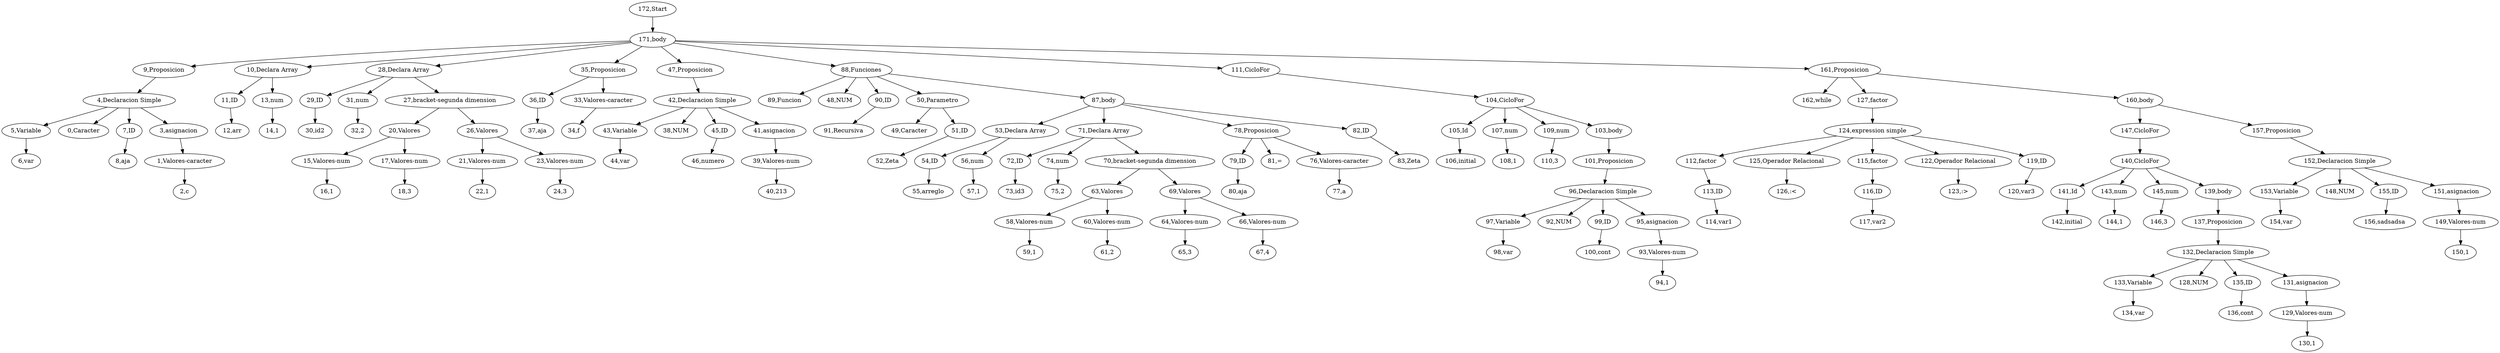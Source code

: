 digraph {
"172,Start" -> "171,body";
"171,body" -> "9,Proposicion";
"9,Proposicion" -> "4,Declaracion Simple";
"4,Declaracion Simple" -> "5,Variable";
"5,Variable" -> "6,var";
"4,Declaracion Simple" -> "0,Caracter";
"4,Declaracion Simple" -> "7,ID";
"7,ID" -> "8,aja";
"4,Declaracion Simple" -> "3,asignacion";
"3,asignacion" -> "1,Valores-caracter";
"1,Valores-caracter" -> "2,c";
"171,body" -> "10,Declara Array";
"10,Declara Array" -> "11,ID";
"11,ID" -> "12,arr";
"10,Declara Array" -> "13,num";
"13,num" -> "14,1";
"171,body" -> "28,Declara Array";
"28,Declara Array" -> "29,ID";
"29,ID" -> "30,id2";
"28,Declara Array" -> "31,num";
"31,num" -> "32,2";
"28,Declara Array" -> "27,bracket-segunda dimension";
"27,bracket-segunda dimension" -> "20,Valores";
"20,Valores" -> "15,Valores-num";
"15,Valores-num" -> "16,1";
"20,Valores" -> "17,Valores-num";
"17,Valores-num" -> "18,3";
"27,bracket-segunda dimension" -> "26,Valores";
"26,Valores" -> "21,Valores-num";
"21,Valores-num" -> "22,1";
"26,Valores" -> "23,Valores-num";
"23,Valores-num" -> "24,3";
"171,body" -> "35,Proposicion";
"35,Proposicion" -> "36,ID";
"36,ID" -> "37,aja";
"35,Proposicion" -> "33,Valores-caracter";
"33,Valores-caracter" -> "34,f";
"171,body" -> "47,Proposicion";
"47,Proposicion" -> "42,Declaracion Simple";
"42,Declaracion Simple" -> "43,Variable";
"43,Variable" -> "44,var";
"42,Declaracion Simple" -> "38,NUM";
"42,Declaracion Simple" -> "45,ID";
"45,ID" -> "46,numero";
"42,Declaracion Simple" -> "41,asignacion";
"41,asignacion" -> "39,Valores-num";
"39,Valores-num" -> "40,213";
"171,body" -> "88,Funciones";
"88,Funciones" -> "89,Funcion";
"88,Funciones" -> "48,NUM";
"88,Funciones" -> "90,ID";
"90,ID" -> "91,Recursiva";
"88,Funciones" -> "50,Parametro";
"50,Parametro" -> "49,Caracter";
"50,Parametro" -> "51,ID";
"51,ID" -> "52,Zeta";
"88,Funciones" -> "87,body";
"87,body" -> "53,Declara Array";
"53,Declara Array" -> "54,ID";
"54,ID" -> "55,arreglo";
"53,Declara Array" -> "56,num";
"56,num" -> "57,1";
"87,body" -> "71,Declara Array";
"71,Declara Array" -> "72,ID";
"72,ID" -> "73,id3";
"71,Declara Array" -> "74,num";
"74,num" -> "75,2";
"71,Declara Array" -> "70,bracket-segunda dimension";
"70,bracket-segunda dimension" -> "63,Valores";
"63,Valores" -> "58,Valores-num";
"58,Valores-num" -> "59,1";
"63,Valores" -> "60,Valores-num";
"60,Valores-num" -> "61,2";
"70,bracket-segunda dimension" -> "69,Valores";
"69,Valores" -> "64,Valores-num";
"64,Valores-num" -> "65,3";
"69,Valores" -> "66,Valores-num";
"66,Valores-num" -> "67,4";
"87,body" -> "78,Proposicion";
"78,Proposicion" -> "79,ID";
"79,ID" -> "80,aja";
"78,Proposicion" -> "81,=";
"78,Proposicion" -> "76,Valores-caracter";
"76,Valores-caracter" -> "77,a";
"87,body" -> "82,ID";
"82,ID" -> "83,Zeta";
"171,body" -> "111,CicloFor";
"111,CicloFor" -> "104,CicloFor";
"104,CicloFor" -> "105,Id";
"105,Id" -> "106,initial";
"104,CicloFor" -> "107,num";
"107,num" -> "108,1";
"104,CicloFor" -> "109,num";
"109,num" -> "110,3";
"104,CicloFor" -> "103,body";
"103,body" -> "101,Proposicion";
"101,Proposicion" -> "96,Declaracion Simple";
"96,Declaracion Simple" -> "97,Variable";
"97,Variable" -> "98,var";
"96,Declaracion Simple" -> "92,NUM";
"96,Declaracion Simple" -> "99,ID";
"99,ID" -> "100,cont";
"96,Declaracion Simple" -> "95,asignacion";
"95,asignacion" -> "93,Valores-num";
"93,Valores-num" -> "94,1";
"171,body" -> "161,Proposicion";
"161,Proposicion" -> "162,while";
"161,Proposicion" -> "127,factor";
"127,factor" -> "124,expression simple";
"124,expression simple" -> "112,factor";
"112,factor" -> "113,ID";
"113,ID" -> "114,var1";
"124,expression simple" -> "125,Operador Relacional";
"125,Operador Relacional" -> "126,:<";
"124,expression simple" -> "115,factor";
"115,factor" -> "116,ID";
"116,ID" -> "117,var2";
"124,expression simple" -> "122,Operador Relacional";
"122,Operador Relacional" -> "123,:>";
"124,expression simple" -> "119,ID";
"119,ID" -> "120,var3";
"161,Proposicion" -> "160,body";
"160,body" -> "147,CicloFor";
"147,CicloFor" -> "140,CicloFor";
"140,CicloFor" -> "141,Id";
"141,Id" -> "142,initial";
"140,CicloFor" -> "143,num";
"143,num" -> "144,1";
"140,CicloFor" -> "145,num";
"145,num" -> "146,3";
"140,CicloFor" -> "139,body";
"139,body" -> "137,Proposicion";
"137,Proposicion" -> "132,Declaracion Simple";
"132,Declaracion Simple" -> "133,Variable";
"133,Variable" -> "134,var";
"132,Declaracion Simple" -> "128,NUM";
"132,Declaracion Simple" -> "135,ID";
"135,ID" -> "136,cont";
"132,Declaracion Simple" -> "131,asignacion";
"131,asignacion" -> "129,Valores-num";
"129,Valores-num" -> "130,1";
"160,body" -> "157,Proposicion";
"157,Proposicion" -> "152,Declaracion Simple";
"152,Declaracion Simple" -> "153,Variable";
"153,Variable" -> "154,var";
"152,Declaracion Simple" -> "148,NUM";
"152,Declaracion Simple" -> "155,ID";
"155,ID" -> "156,sadsadsa";
"152,Declaracion Simple" -> "151,asignacion";
"151,asignacion" -> "149,Valores-num";
"149,Valores-num" -> "150,1";

}